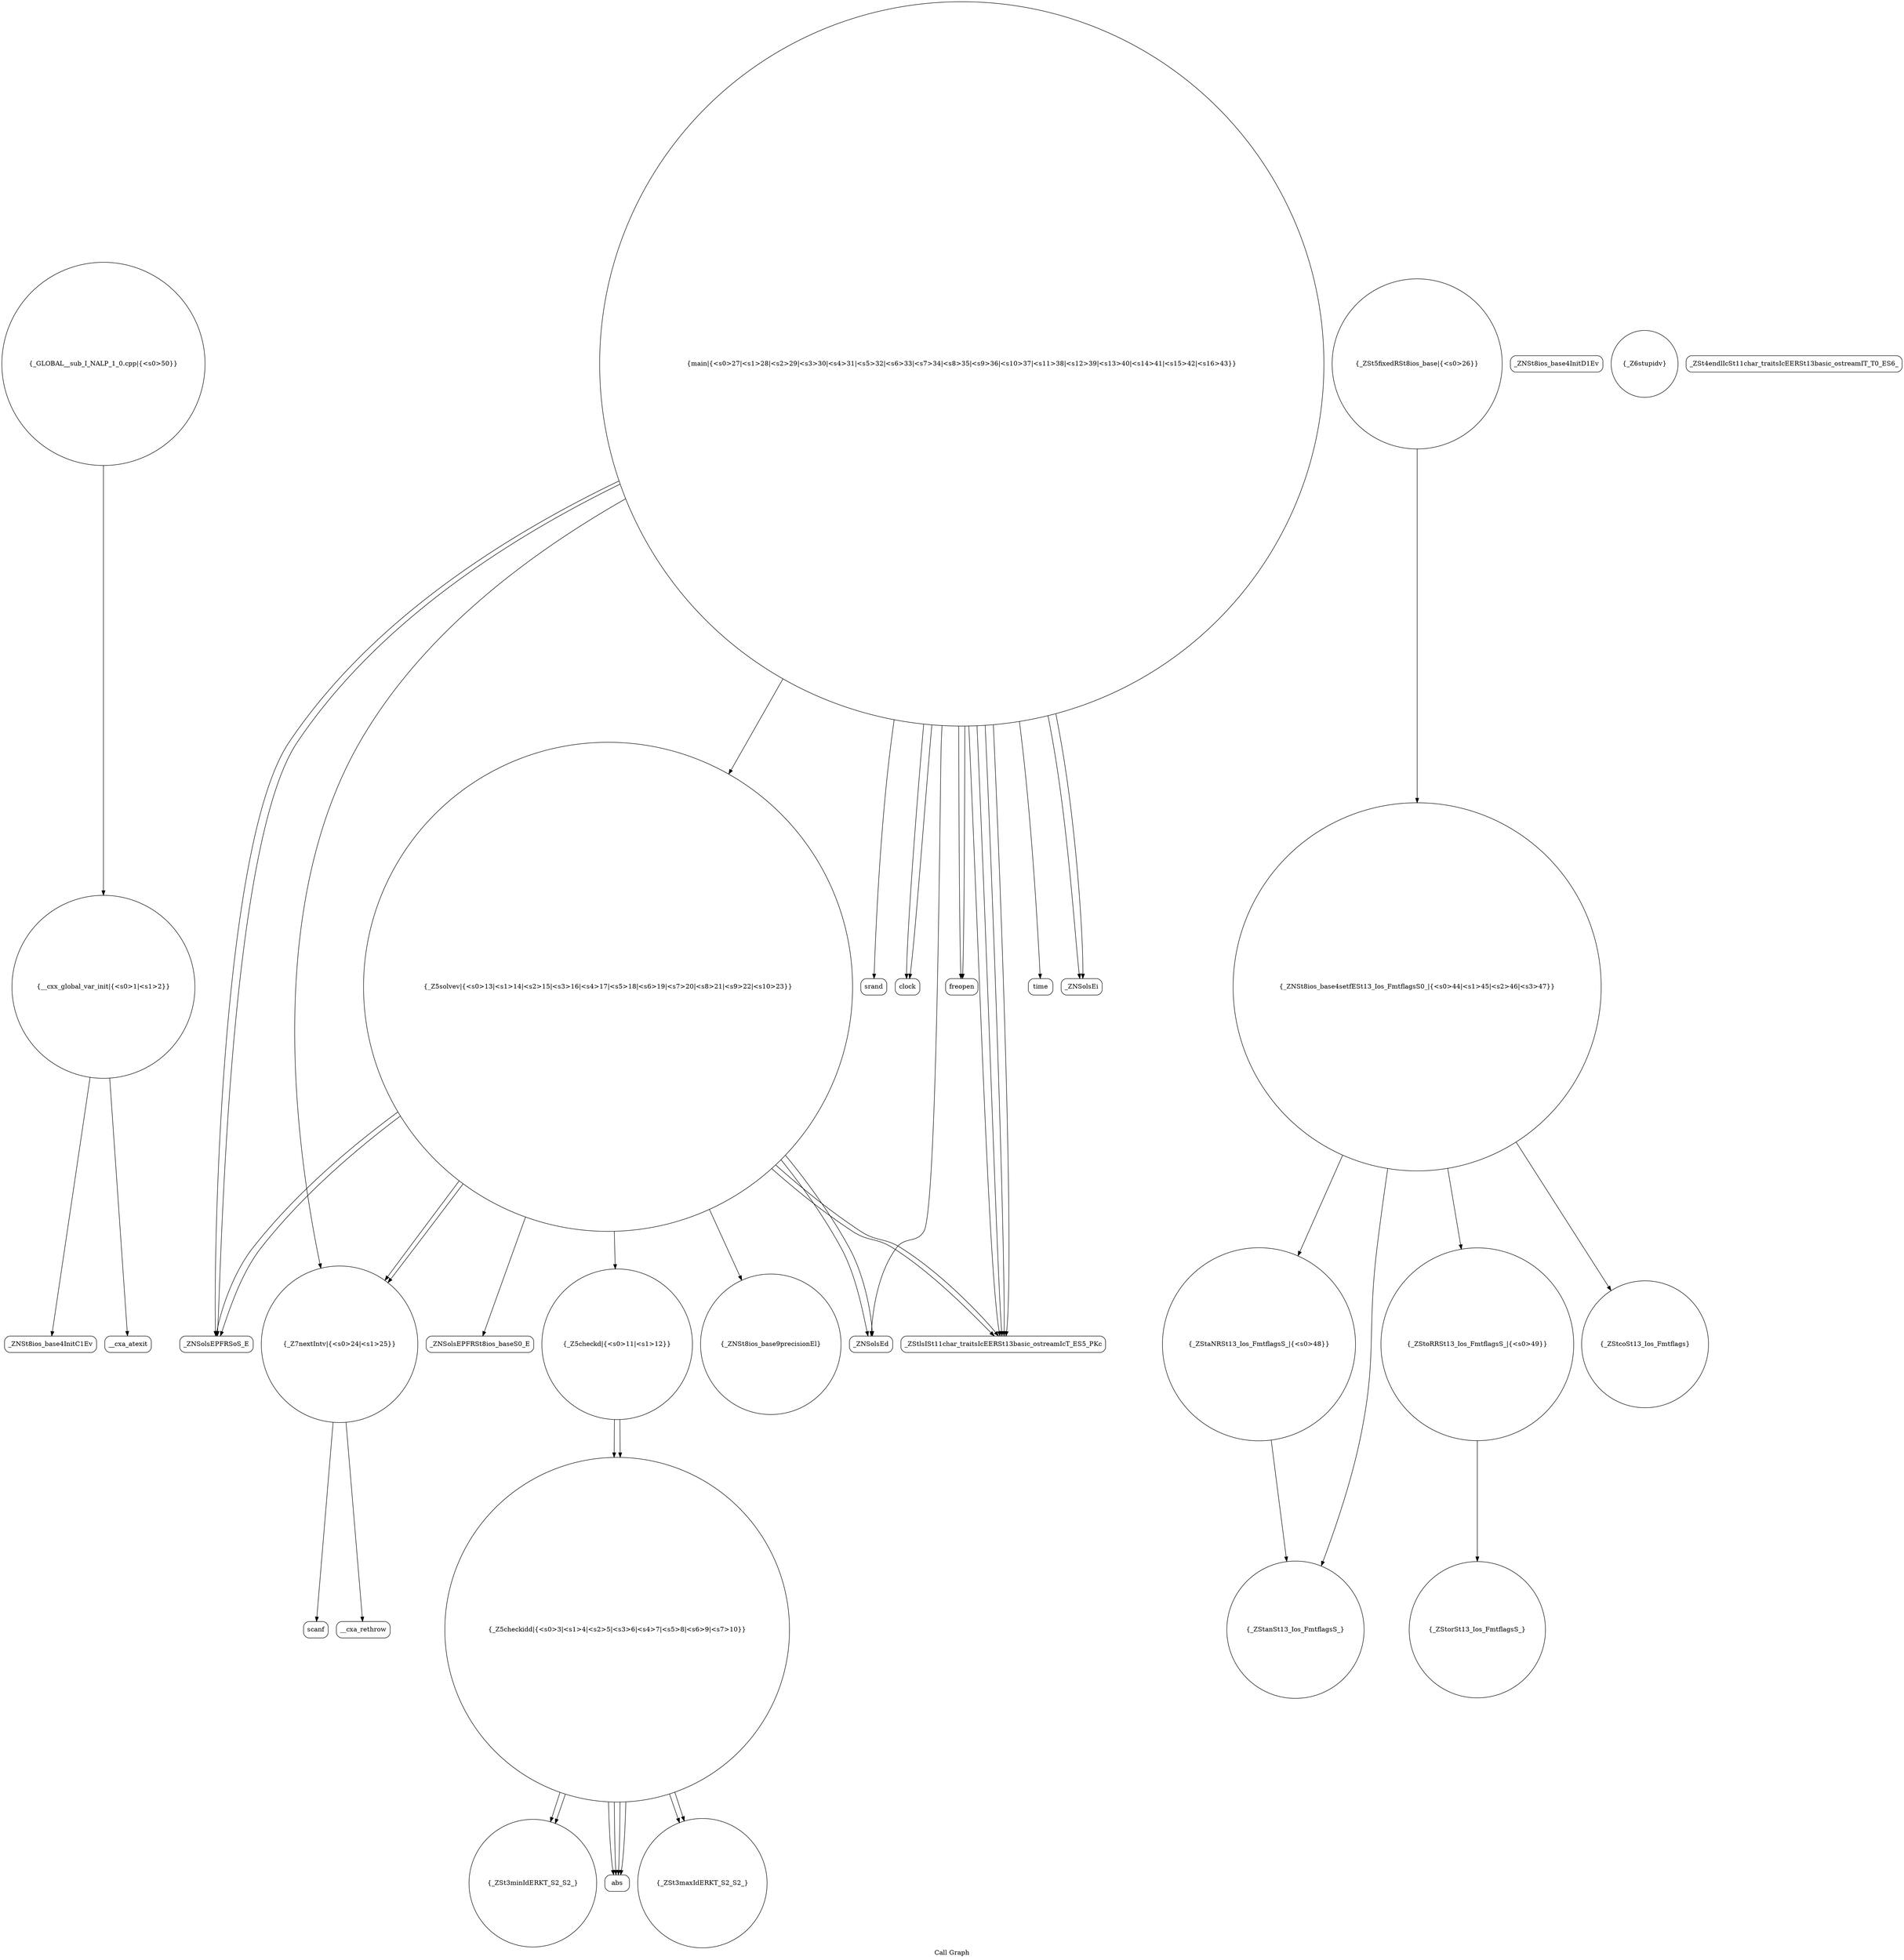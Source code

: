 digraph "Call Graph" {
	label="Call Graph";

	Node0x5625a80e3d30 [shape=record,shape=circle,label="{__cxx_global_var_init|{<s0>1|<s1>2}}"];
	Node0x5625a80e3d30:s0 -> Node0x5625a80e41c0[color=black];
	Node0x5625a80e3d30:s1 -> Node0x5625a80e42c0[color=black];
	Node0x5625a80e4e40 [shape=record,shape=Mrecord,label="{__cxa_rethrow}"];
	Node0x5625a80e44c0 [shape=record,shape=circle,label="{_ZSt3minIdERKT_S2_S2_}"];
	Node0x5625a80e51c0 [shape=record,shape=circle,label="{_GLOBAL__sub_I_NALP_1_0.cpp|{<s0>50}}"];
	Node0x5625a80e51c0:s0 -> Node0x5625a80e3d30[color=black];
	Node0x5625a80e4840 [shape=record,shape=circle,label="{_ZSt5fixedRSt8ios_base|{<s0>26}}"];
	Node0x5625a80e4840:s0 -> Node0x5625a80e4ec0[color=black];
	Node0x5625a80e4bc0 [shape=record,shape=Mrecord,label="{srand}"];
	Node0x5625a80e4240 [shape=record,shape=Mrecord,label="{_ZNSt8ios_base4InitD1Ev}"];
	Node0x5625a80e4f40 [shape=record,shape=circle,label="{_ZStaNRSt13_Ios_FmtflagsS_|{<s0>48}}"];
	Node0x5625a80e4f40:s0 -> Node0x5625a80e50c0[color=black];
	Node0x5625a80e45c0 [shape=record,shape=circle,label="{_Z6stupidv}"];
	Node0x5625a80e4940 [shape=record,shape=Mrecord,label="{_ZNSolsEPFRSoS_E}"];
	Node0x5625a80e4cc0 [shape=record,shape=Mrecord,label="{clock}"];
	Node0x5625a80e4340 [shape=record,shape=circle,label="{_Z5checkidd|{<s0>3|<s1>4|<s2>5|<s3>6|<s4>7|<s5>8|<s6>9|<s7>10}}"];
	Node0x5625a80e4340:s0 -> Node0x5625a80e4440[color=black];
	Node0x5625a80e4340:s1 -> Node0x5625a80e43c0[color=black];
	Node0x5625a80e4340:s2 -> Node0x5625a80e4440[color=black];
	Node0x5625a80e4340:s3 -> Node0x5625a80e44c0[color=black];
	Node0x5625a80e4340:s4 -> Node0x5625a80e4440[color=black];
	Node0x5625a80e4340:s5 -> Node0x5625a80e43c0[color=black];
	Node0x5625a80e4340:s6 -> Node0x5625a80e4440[color=black];
	Node0x5625a80e4340:s7 -> Node0x5625a80e44c0[color=black];
	Node0x5625a80e5040 [shape=record,shape=circle,label="{_ZStoRRSt13_Ios_FmtflagsS_|{<s0>49}}"];
	Node0x5625a80e5040:s0 -> Node0x5625a80e5140[color=black];
	Node0x5625a80e46c0 [shape=record,shape=circle,label="{_Z7nextIntv|{<s0>24|<s1>25}}"];
	Node0x5625a80e46c0:s0 -> Node0x5625a80e4dc0[color=black];
	Node0x5625a80e46c0:s1 -> Node0x5625a80e4e40[color=black];
	Node0x5625a80e4a40 [shape=record,shape=Mrecord,label="{_ZStlsISt11char_traitsIcEERSt13basic_ostreamIcT_ES5_PKc}"];
	Node0x5625a80e4dc0 [shape=record,shape=Mrecord,label="{scanf}"];
	Node0x5625a80e4440 [shape=record,shape=Mrecord,label="{abs}"];
	Node0x5625a80e5140 [shape=record,shape=circle,label="{_ZStorSt13_Ios_FmtflagsS_}"];
	Node0x5625a80e47c0 [shape=record,shape=Mrecord,label="{_ZNSolsEPFRSt8ios_baseS0_E}"];
	Node0x5625a80e4b40 [shape=record,shape=Mrecord,label="{freopen}"];
	Node0x5625a80e41c0 [shape=record,shape=Mrecord,label="{_ZNSt8ios_base4InitC1Ev}"];
	Node0x5625a80e4ec0 [shape=record,shape=circle,label="{_ZNSt8ios_base4setfESt13_Ios_FmtflagsS0_|{<s0>44|<s1>45|<s2>46|<s3>47}}"];
	Node0x5625a80e4ec0:s0 -> Node0x5625a80e4fc0[color=black];
	Node0x5625a80e4ec0:s1 -> Node0x5625a80e4f40[color=black];
	Node0x5625a80e4ec0:s2 -> Node0x5625a80e50c0[color=black];
	Node0x5625a80e4ec0:s3 -> Node0x5625a80e5040[color=black];
	Node0x5625a80e4540 [shape=record,shape=circle,label="{_Z5checkd|{<s0>11|<s1>12}}"];
	Node0x5625a80e4540:s0 -> Node0x5625a80e4340[color=black];
	Node0x5625a80e4540:s1 -> Node0x5625a80e4340[color=black];
	Node0x5625a80e48c0 [shape=record,shape=Mrecord,label="{_ZNSolsEd}"];
	Node0x5625a80e4c40 [shape=record,shape=Mrecord,label="{time}"];
	Node0x5625a80e42c0 [shape=record,shape=Mrecord,label="{__cxa_atexit}"];
	Node0x5625a80e4fc0 [shape=record,shape=circle,label="{_ZStcoSt13_Ios_Fmtflags}"];
	Node0x5625a80e4640 [shape=record,shape=circle,label="{_Z5solvev|{<s0>13|<s1>14|<s2>15|<s3>16|<s4>17|<s5>18|<s6>19|<s7>20|<s8>21|<s9>22|<s10>23}}"];
	Node0x5625a80e4640:s0 -> Node0x5625a80e46c0[color=black];
	Node0x5625a80e4640:s1 -> Node0x5625a80e46c0[color=black];
	Node0x5625a80e4640:s2 -> Node0x5625a80e4540[color=black];
	Node0x5625a80e4640:s3 -> Node0x5625a80e4740[color=black];
	Node0x5625a80e4640:s4 -> Node0x5625a80e47c0[color=black];
	Node0x5625a80e4640:s5 -> Node0x5625a80e48c0[color=black];
	Node0x5625a80e4640:s6 -> Node0x5625a80e4940[color=black];
	Node0x5625a80e4640:s7 -> Node0x5625a80e4a40[color=black];
	Node0x5625a80e4640:s8 -> Node0x5625a80e48c0[color=black];
	Node0x5625a80e4640:s9 -> Node0x5625a80e4a40[color=black];
	Node0x5625a80e4640:s10 -> Node0x5625a80e4940[color=black];
	Node0x5625a80e49c0 [shape=record,shape=Mrecord,label="{_ZSt4endlIcSt11char_traitsIcEERSt13basic_ostreamIT_T0_ES6_}"];
	Node0x5625a80e4d40 [shape=record,shape=Mrecord,label="{_ZNSolsEi}"];
	Node0x5625a80e43c0 [shape=record,shape=circle,label="{_ZSt3maxIdERKT_S2_S2_}"];
	Node0x5625a80e50c0 [shape=record,shape=circle,label="{_ZStanSt13_Ios_FmtflagsS_}"];
	Node0x5625a80e4740 [shape=record,shape=circle,label="{_ZNSt8ios_base9precisionEl}"];
	Node0x5625a80e4ac0 [shape=record,shape=circle,label="{main|{<s0>27|<s1>28|<s2>29|<s3>30|<s4>31|<s5>32|<s6>33|<s7>34|<s8>35|<s9>36|<s10>37|<s11>38|<s12>39|<s13>40|<s14>41|<s15>42|<s16>43}}"];
	Node0x5625a80e4ac0:s0 -> Node0x5625a80e4b40[color=black];
	Node0x5625a80e4ac0:s1 -> Node0x5625a80e4b40[color=black];
	Node0x5625a80e4ac0:s2 -> Node0x5625a80e4c40[color=black];
	Node0x5625a80e4ac0:s3 -> Node0x5625a80e4bc0[color=black];
	Node0x5625a80e4ac0:s4 -> Node0x5625a80e46c0[color=black];
	Node0x5625a80e4ac0:s5 -> Node0x5625a80e4cc0[color=black];
	Node0x5625a80e4ac0:s6 -> Node0x5625a80e4a40[color=black];
	Node0x5625a80e4ac0:s7 -> Node0x5625a80e4d40[color=black];
	Node0x5625a80e4ac0:s8 -> Node0x5625a80e4940[color=black];
	Node0x5625a80e4ac0:s9 -> Node0x5625a80e4a40[color=black];
	Node0x5625a80e4ac0:s10 -> Node0x5625a80e4d40[color=black];
	Node0x5625a80e4ac0:s11 -> Node0x5625a80e4a40[color=black];
	Node0x5625a80e4ac0:s12 -> Node0x5625a80e4640[color=black];
	Node0x5625a80e4ac0:s13 -> Node0x5625a80e4a40[color=black];
	Node0x5625a80e4ac0:s14 -> Node0x5625a80e4cc0[color=black];
	Node0x5625a80e4ac0:s15 -> Node0x5625a80e48c0[color=black];
	Node0x5625a80e4ac0:s16 -> Node0x5625a80e4940[color=black];
}
